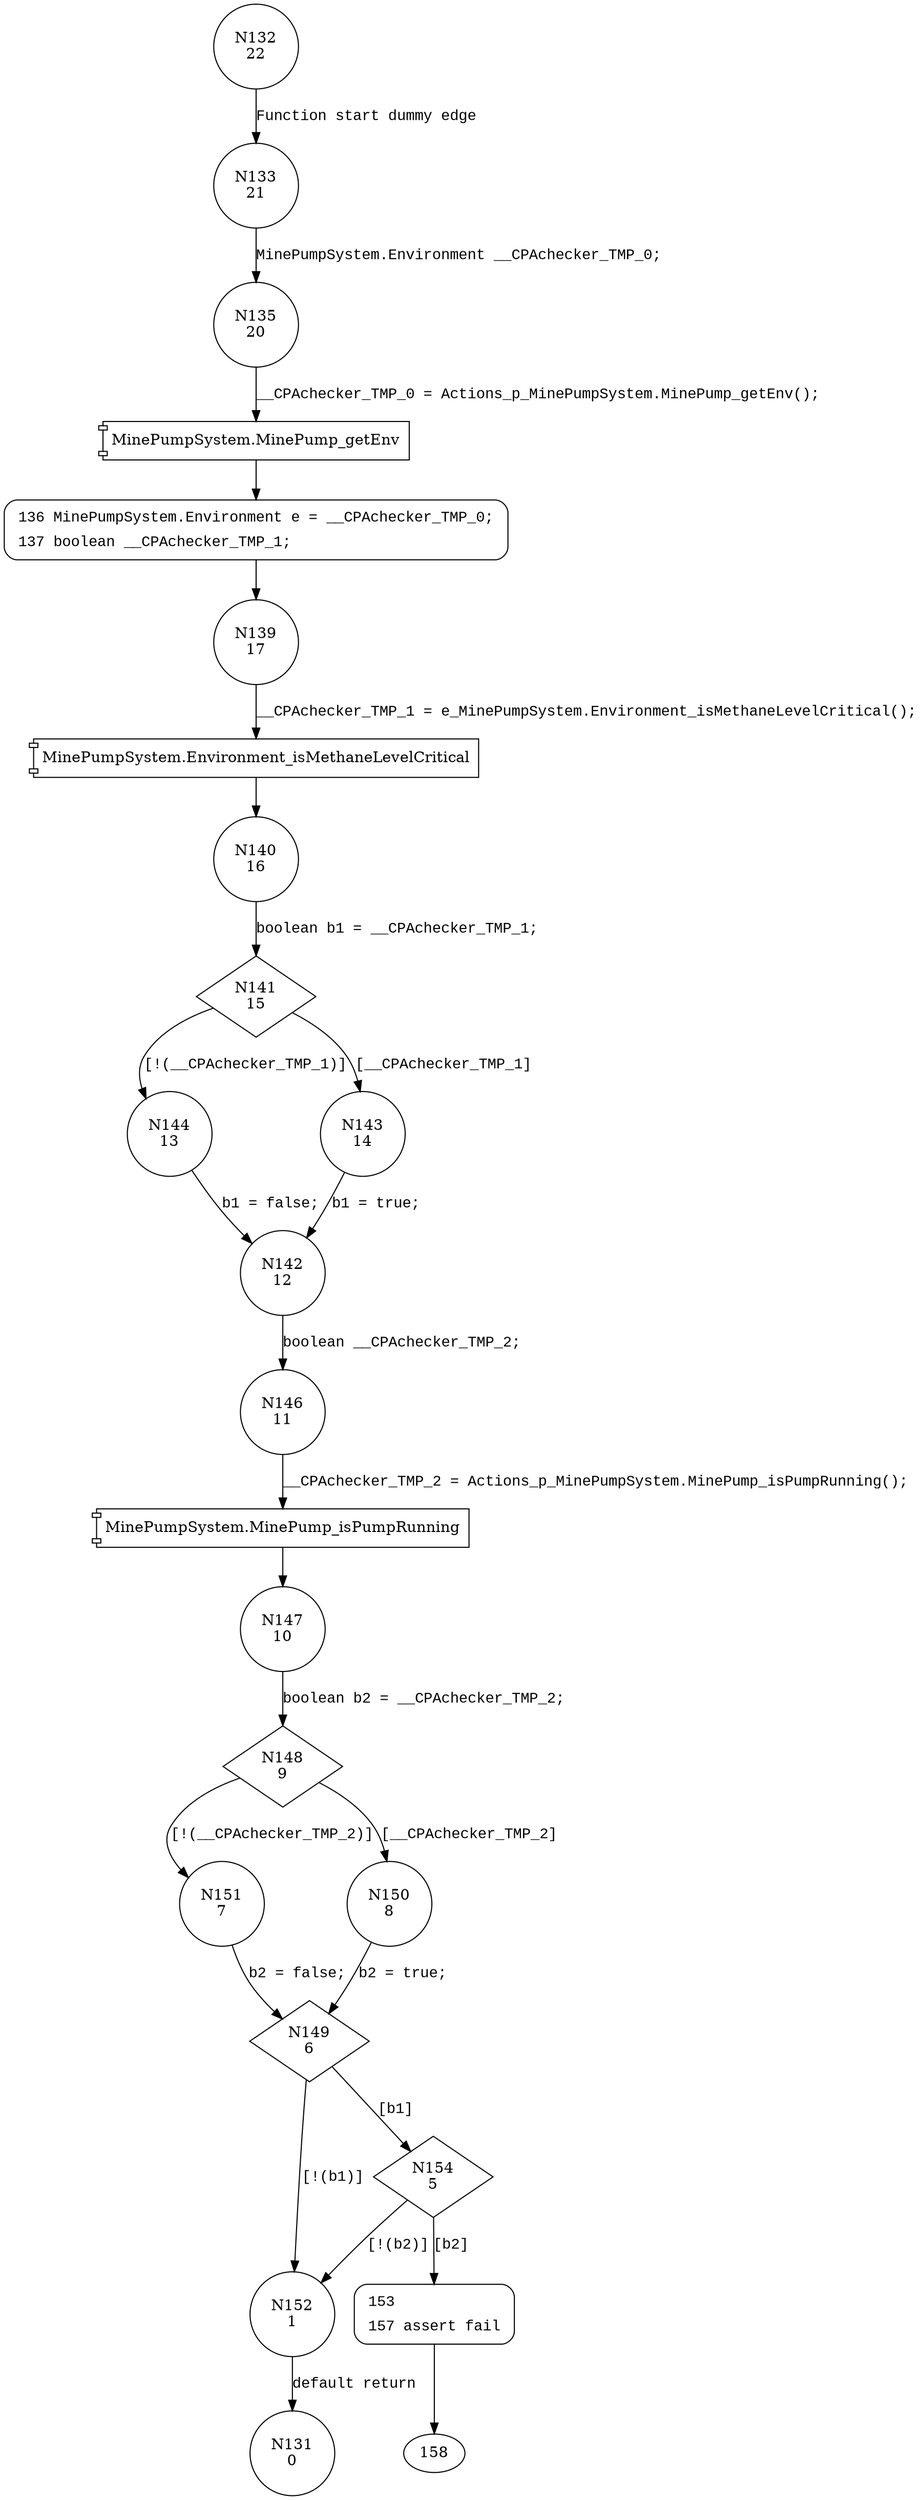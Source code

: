 digraph Actions_Specification1 {
132 [shape="circle" label="N132\n22"]
133 [shape="circle" label="N133\n21"]
135 [shape="circle" label="N135\n20"]
136 [shape="circle" label="N136\n19"]
139 [shape="circle" label="N139\n17"]
140 [shape="circle" label="N140\n16"]
141 [shape="diamond" label="N141\n15"]
144 [shape="circle" label="N144\n13"]
143 [shape="circle" label="N143\n14"]
142 [shape="circle" label="N142\n12"]
146 [shape="circle" label="N146\n11"]
147 [shape="circle" label="N147\n10"]
148 [shape="diamond" label="N148\n9"]
151 [shape="circle" label="N151\n7"]
150 [shape="circle" label="N150\n8"]
149 [shape="diamond" label="N149\n6"]
152 [shape="circle" label="N152\n1"]
154 [shape="diamond" label="N154\n5"]
153 [shape="circle" label="N153\n4"]
131 [shape="circle" label="N131\n0"]
136 [style="filled,bold" penwidth="1" fillcolor="white" fontname="Courier New" shape="Mrecord" label=<<table border="0" cellborder="0" cellpadding="3" bgcolor="white"><tr><td align="right">136</td><td align="left">MinePumpSystem.Environment e = __CPAchecker_TMP_0;</td></tr><tr><td align="right">137</td><td align="left">boolean __CPAchecker_TMP_1;</td></tr></table>>]
136 -> 139[label=""]
153 [style="filled,bold" penwidth="1" fillcolor="white" fontname="Courier New" shape="Mrecord" label=<<table border="0" cellborder="0" cellpadding="3" bgcolor="white"><tr><td align="right">153</td><td align="left"></td></tr><tr><td align="right">157</td><td align="left">assert fail</td></tr></table>>]
153 -> 158[label=""]
132 -> 133 [label="Function start dummy edge" fontname="Courier New"]
100039 [shape="component" label="MinePumpSystem.MinePump_getEnv"]
135 -> 100039 [label="__CPAchecker_TMP_0 = Actions_p_MinePumpSystem.MinePump_getEnv();" fontname="Courier New"]
100039 -> 136 [label="" fontname="Courier New"]
100040 [shape="component" label="MinePumpSystem.Environment_isMethaneLevelCritical"]
139 -> 100040 [label="__CPAchecker_TMP_1 = e_MinePumpSystem.Environment_isMethaneLevelCritical();" fontname="Courier New"]
100040 -> 140 [label="" fontname="Courier New"]
141 -> 144 [label="[!(__CPAchecker_TMP_1)]" fontname="Courier New"]
141 -> 143 [label="[__CPAchecker_TMP_1]" fontname="Courier New"]
142 -> 146 [label="boolean __CPAchecker_TMP_2;" fontname="Courier New"]
100041 [shape="component" label="MinePumpSystem.MinePump_isPumpRunning"]
146 -> 100041 [label="__CPAchecker_TMP_2 = Actions_p_MinePumpSystem.MinePump_isPumpRunning();" fontname="Courier New"]
100041 -> 147 [label="" fontname="Courier New"]
148 -> 151 [label="[!(__CPAchecker_TMP_2)]" fontname="Courier New"]
148 -> 150 [label="[__CPAchecker_TMP_2]" fontname="Courier New"]
149 -> 152 [label="[!(b1)]" fontname="Courier New"]
149 -> 154 [label="[b1]" fontname="Courier New"]
154 -> 152 [label="[!(b2)]" fontname="Courier New"]
154 -> 153 [label="[b2]" fontname="Courier New"]
152 -> 131 [label="default return" fontname="Courier New"]
144 -> 142 [label="b1 = false;" fontname="Courier New"]
133 -> 135 [label="MinePumpSystem.Environment __CPAchecker_TMP_0;" fontname="Courier New"]
140 -> 141 [label="boolean b1 = __CPAchecker_TMP_1;" fontname="Courier New"]
143 -> 142 [label="b1 = true;" fontname="Courier New"]
147 -> 148 [label="boolean b2 = __CPAchecker_TMP_2;" fontname="Courier New"]
150 -> 149 [label="b2 = true;" fontname="Courier New"]
151 -> 149 [label="b2 = false;" fontname="Courier New"]
}